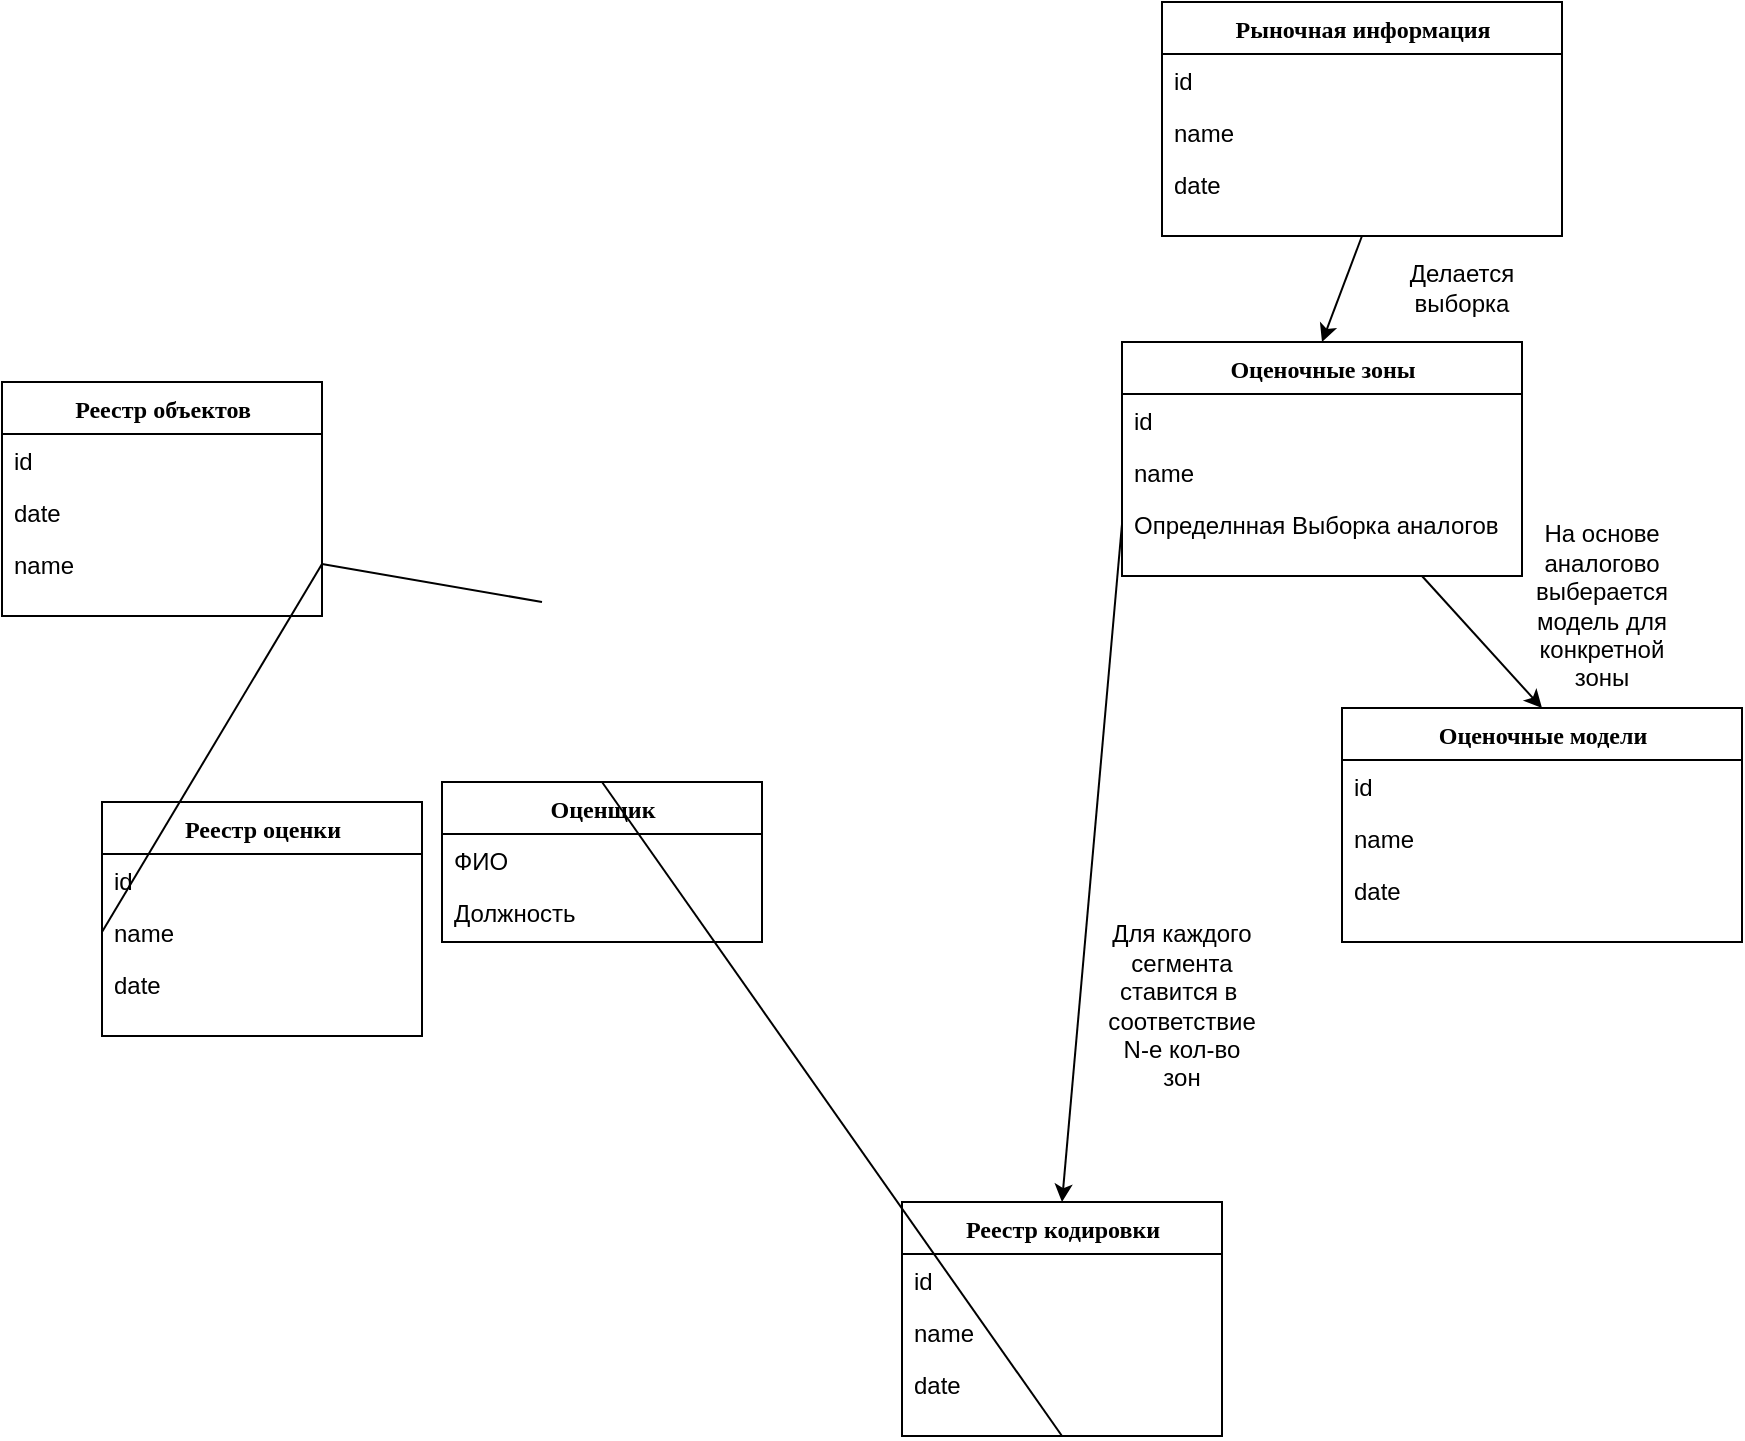 <mxfile version="20.3.0" type="device"><diagram name="Page-1" id="9f46799a-70d6-7492-0946-bef42562c5a5"><mxGraphModel dx="1102" dy="865" grid="1" gridSize="10" guides="1" tooltips="1" connect="1" arrows="1" fold="1" page="1" pageScale="1" pageWidth="1100" pageHeight="850" background="none" math="0" shadow="0"><root><mxCell id="0"/><mxCell id="1" parent="0"/><mxCell id="78961159f06e98e8-17" value="Реестр объектов" style="swimlane;html=1;fontStyle=1;align=center;verticalAlign=top;childLayout=stackLayout;horizontal=1;startSize=26;horizontalStack=0;resizeParent=1;resizeLast=0;collapsible=1;marginBottom=0;swimlaneFillColor=#ffffff;rounded=0;shadow=0;comic=0;labelBackgroundColor=none;strokeWidth=1;fillColor=none;fontFamily=Verdana;fontSize=12" parent="1" vertex="1"><mxGeometry x="40" y="240" width="160" height="117" as="geometry"/></mxCell><mxCell id="78961159f06e98e8-21" value="id" style="text;html=1;strokeColor=none;fillColor=none;align=left;verticalAlign=top;spacingLeft=4;spacingRight=4;whiteSpace=wrap;overflow=hidden;rotatable=0;points=[[0,0.5],[1,0.5]];portConstraint=eastwest;" parent="78961159f06e98e8-17" vertex="1"><mxGeometry y="26" width="160" height="26" as="geometry"/></mxCell><mxCell id="78961159f06e98e8-23" value="date" style="text;html=1;strokeColor=none;fillColor=none;align=left;verticalAlign=top;spacingLeft=4;spacingRight=4;whiteSpace=wrap;overflow=hidden;rotatable=0;points=[[0,0.5],[1,0.5]];portConstraint=eastwest;" parent="78961159f06e98e8-17" vertex="1"><mxGeometry y="52" width="160" height="26" as="geometry"/></mxCell><mxCell id="78961159f06e98e8-25" value="name" style="text;html=1;strokeColor=none;fillColor=none;align=left;verticalAlign=top;spacingLeft=4;spacingRight=4;whiteSpace=wrap;overflow=hidden;rotatable=0;points=[[0,0.5],[1,0.5]];portConstraint=eastwest;" parent="78961159f06e98e8-17" vertex="1"><mxGeometry y="78" width="160" height="26" as="geometry"/></mxCell><mxCell id="78961159f06e98e8-30" value="Реестр оценки" style="swimlane;html=1;fontStyle=1;align=center;verticalAlign=top;childLayout=stackLayout;horizontal=1;startSize=26;horizontalStack=0;resizeParent=1;resizeLast=0;collapsible=1;marginBottom=0;swimlaneFillColor=#ffffff;rounded=0;shadow=0;comic=0;labelBackgroundColor=none;strokeWidth=1;fillColor=none;fontFamily=Verdana;fontSize=12" parent="1" vertex="1"><mxGeometry x="90" y="450" width="160" height="117" as="geometry"/></mxCell><mxCell id="78961159f06e98e8-31" value="id" style="text;html=1;strokeColor=none;fillColor=none;align=left;verticalAlign=top;spacingLeft=4;spacingRight=4;whiteSpace=wrap;overflow=hidden;rotatable=0;points=[[0,0.5],[1,0.5]];portConstraint=eastwest;" parent="78961159f06e98e8-30" vertex="1"><mxGeometry y="26" width="160" height="26" as="geometry"/></mxCell><mxCell id="78961159f06e98e8-32" value="name" style="text;html=1;strokeColor=none;fillColor=none;align=left;verticalAlign=top;spacingLeft=4;spacingRight=4;whiteSpace=wrap;overflow=hidden;rotatable=0;points=[[0,0.5],[1,0.5]];portConstraint=eastwest;" parent="78961159f06e98e8-30" vertex="1"><mxGeometry y="52" width="160" height="26" as="geometry"/></mxCell><mxCell id="78961159f06e98e8-33" value="date" style="text;html=1;strokeColor=none;fillColor=none;align=left;verticalAlign=top;spacingLeft=4;spacingRight=4;whiteSpace=wrap;overflow=hidden;rotatable=0;points=[[0,0.5],[1,0.5]];portConstraint=eastwest;" parent="78961159f06e98e8-30" vertex="1"><mxGeometry y="78" width="160" height="26" as="geometry"/></mxCell><mxCell id="78961159f06e98e8-82" value="Оценщик" style="swimlane;html=1;fontStyle=1;align=center;verticalAlign=top;childLayout=stackLayout;horizontal=1;startSize=26;horizontalStack=0;resizeParent=1;resizeLast=0;collapsible=1;marginBottom=0;swimlaneFillColor=#ffffff;rounded=0;shadow=0;comic=0;labelBackgroundColor=none;strokeWidth=1;fillColor=none;fontFamily=Verdana;fontSize=12" parent="1" vertex="1"><mxGeometry x="260" y="440" width="160" height="80" as="geometry"/></mxCell><mxCell id="78961159f06e98e8-83" value="ФИО" style="text;html=1;strokeColor=none;fillColor=none;align=left;verticalAlign=top;spacingLeft=4;spacingRight=4;whiteSpace=wrap;overflow=hidden;rotatable=0;points=[[0,0.5],[1,0.5]];portConstraint=eastwest;" parent="78961159f06e98e8-82" vertex="1"><mxGeometry y="26" width="160" height="26" as="geometry"/></mxCell><mxCell id="T6PEM_iopgq1Vl4ZdYRE-13" value="Должность" style="text;html=1;strokeColor=none;fillColor=none;align=left;verticalAlign=top;spacingLeft=4;spacingRight=4;whiteSpace=wrap;overflow=hidden;rotatable=0;points=[[0,0.5],[1,0.5]];portConstraint=eastwest;" parent="78961159f06e98e8-82" vertex="1"><mxGeometry y="52" width="160" height="26" as="geometry"/></mxCell><mxCell id="hJ2rHz3HSCcXMMYG-XTl-8" value="" style="endArrow=none;html=1;rounded=0;exitX=1;exitY=0.5;exitDx=0;exitDy=0;entryX=0;entryY=0.5;entryDx=0;entryDy=0;" parent="1" source="78961159f06e98e8-25" target="78961159f06e98e8-32" edge="1"><mxGeometry width="50" height="50" relative="1" as="geometry"><mxPoint x="210" y="450" as="sourcePoint"/><mxPoint x="260" y="350" as="targetPoint"/></mxGeometry></mxCell><mxCell id="T6PEM_iopgq1Vl4ZdYRE-2" value="Реестр кодировки" style="swimlane;html=1;fontStyle=1;align=center;verticalAlign=top;childLayout=stackLayout;horizontal=1;startSize=26;horizontalStack=0;resizeParent=1;resizeLast=0;collapsible=1;marginBottom=0;swimlaneFillColor=#ffffff;rounded=0;shadow=0;comic=0;labelBackgroundColor=none;strokeWidth=1;fillColor=none;fontFamily=Verdana;fontSize=12" parent="1" vertex="1"><mxGeometry x="490" y="650" width="160" height="117" as="geometry"/></mxCell><mxCell id="T6PEM_iopgq1Vl4ZdYRE-3" value="id" style="text;html=1;strokeColor=none;fillColor=none;align=left;verticalAlign=top;spacingLeft=4;spacingRight=4;whiteSpace=wrap;overflow=hidden;rotatable=0;points=[[0,0.5],[1,0.5]];portConstraint=eastwest;" parent="T6PEM_iopgq1Vl4ZdYRE-2" vertex="1"><mxGeometry y="26" width="160" height="26" as="geometry"/></mxCell><mxCell id="T6PEM_iopgq1Vl4ZdYRE-4" value="name" style="text;html=1;strokeColor=none;fillColor=none;align=left;verticalAlign=top;spacingLeft=4;spacingRight=4;whiteSpace=wrap;overflow=hidden;rotatable=0;points=[[0,0.5],[1,0.5]];portConstraint=eastwest;" parent="T6PEM_iopgq1Vl4ZdYRE-2" vertex="1"><mxGeometry y="52" width="160" height="26" as="geometry"/></mxCell><mxCell id="T6PEM_iopgq1Vl4ZdYRE-5" value="date" style="text;html=1;strokeColor=none;fillColor=none;align=left;verticalAlign=top;spacingLeft=4;spacingRight=4;whiteSpace=wrap;overflow=hidden;rotatable=0;points=[[0,0.5],[1,0.5]];portConstraint=eastwest;" parent="T6PEM_iopgq1Vl4ZdYRE-2" vertex="1"><mxGeometry y="78" width="160" height="26" as="geometry"/></mxCell><mxCell id="T6PEM_iopgq1Vl4ZdYRE-11" value="" style="endArrow=none;html=1;rounded=0;exitX=1;exitY=0.5;exitDx=0;exitDy=0;" parent="1" source="78961159f06e98e8-25" edge="1"><mxGeometry width="50" height="50" relative="1" as="geometry"><mxPoint x="240" y="260" as="sourcePoint"/><mxPoint x="310" y="350" as="targetPoint"/></mxGeometry></mxCell><mxCell id="T6PEM_iopgq1Vl4ZdYRE-12" value="" style="endArrow=none;html=1;rounded=0;exitX=0.5;exitY=1;exitDx=0;exitDy=0;entryX=0.5;entryY=0;entryDx=0;entryDy=0;" parent="1" source="T6PEM_iopgq1Vl4ZdYRE-2" target="78961159f06e98e8-82" edge="1"><mxGeometry width="50" height="50" relative="1" as="geometry"><mxPoint x="610" y="260" as="sourcePoint"/><mxPoint x="660" y="500" as="targetPoint"/></mxGeometry></mxCell><mxCell id="mmKNuog3iigyrJ_gzfaL-1" value="Рыночная информация" style="swimlane;html=1;fontStyle=1;align=center;verticalAlign=top;childLayout=stackLayout;horizontal=1;startSize=26;horizontalStack=0;resizeParent=1;resizeLast=0;collapsible=1;marginBottom=0;swimlaneFillColor=#ffffff;rounded=0;shadow=0;comic=0;labelBackgroundColor=none;strokeWidth=1;fillColor=none;fontFamily=Verdana;fontSize=12" vertex="1" parent="1"><mxGeometry x="620" y="50" width="200" height="117" as="geometry"/></mxCell><mxCell id="mmKNuog3iigyrJ_gzfaL-2" value="id" style="text;html=1;strokeColor=none;fillColor=none;align=left;verticalAlign=top;spacingLeft=4;spacingRight=4;whiteSpace=wrap;overflow=hidden;rotatable=0;points=[[0,0.5],[1,0.5]];portConstraint=eastwest;" vertex="1" parent="mmKNuog3iigyrJ_gzfaL-1"><mxGeometry y="26" width="200" height="26" as="geometry"/></mxCell><mxCell id="mmKNuog3iigyrJ_gzfaL-3" value="name" style="text;html=1;strokeColor=none;fillColor=none;align=left;verticalAlign=top;spacingLeft=4;spacingRight=4;whiteSpace=wrap;overflow=hidden;rotatable=0;points=[[0,0.5],[1,0.5]];portConstraint=eastwest;" vertex="1" parent="mmKNuog3iigyrJ_gzfaL-1"><mxGeometry y="52" width="200" height="26" as="geometry"/></mxCell><mxCell id="mmKNuog3iigyrJ_gzfaL-4" value="date" style="text;html=1;strokeColor=none;fillColor=none;align=left;verticalAlign=top;spacingLeft=4;spacingRight=4;whiteSpace=wrap;overflow=hidden;rotatable=0;points=[[0,0.5],[1,0.5]];portConstraint=eastwest;" vertex="1" parent="mmKNuog3iigyrJ_gzfaL-1"><mxGeometry y="78" width="200" height="26" as="geometry"/></mxCell><mxCell id="mmKNuog3iigyrJ_gzfaL-7" value="Оценочные зоны" style="swimlane;html=1;fontStyle=1;align=center;verticalAlign=top;childLayout=stackLayout;horizontal=1;startSize=26;horizontalStack=0;resizeParent=1;resizeLast=0;collapsible=1;marginBottom=0;swimlaneFillColor=#ffffff;rounded=0;shadow=0;comic=0;labelBackgroundColor=none;strokeWidth=1;fillColor=none;fontFamily=Verdana;fontSize=12" vertex="1" parent="1"><mxGeometry x="600" y="220" width="200" height="117" as="geometry"/></mxCell><mxCell id="mmKNuog3iigyrJ_gzfaL-8" value="id" style="text;html=1;strokeColor=none;fillColor=none;align=left;verticalAlign=top;spacingLeft=4;spacingRight=4;whiteSpace=wrap;overflow=hidden;rotatable=0;points=[[0,0.5],[1,0.5]];portConstraint=eastwest;" vertex="1" parent="mmKNuog3iigyrJ_gzfaL-7"><mxGeometry y="26" width="200" height="26" as="geometry"/></mxCell><mxCell id="mmKNuog3iigyrJ_gzfaL-9" value="name" style="text;html=1;strokeColor=none;fillColor=none;align=left;verticalAlign=top;spacingLeft=4;spacingRight=4;whiteSpace=wrap;overflow=hidden;rotatable=0;points=[[0,0.5],[1,0.5]];portConstraint=eastwest;" vertex="1" parent="mmKNuog3iigyrJ_gzfaL-7"><mxGeometry y="52" width="200" height="26" as="geometry"/></mxCell><mxCell id="mmKNuog3iigyrJ_gzfaL-10" value="Определнная Выборка аналогов" style="text;html=1;strokeColor=none;fillColor=none;align=left;verticalAlign=top;spacingLeft=4;spacingRight=4;whiteSpace=wrap;overflow=hidden;rotatable=0;points=[[0,0.5],[1,0.5]];portConstraint=eastwest;" vertex="1" parent="mmKNuog3iigyrJ_gzfaL-7"><mxGeometry y="78" width="200" height="26" as="geometry"/></mxCell><mxCell id="mmKNuog3iigyrJ_gzfaL-11" value="Оценочные модели" style="swimlane;html=1;fontStyle=1;align=center;verticalAlign=top;childLayout=stackLayout;horizontal=1;startSize=26;horizontalStack=0;resizeParent=1;resizeLast=0;collapsible=1;marginBottom=0;swimlaneFillColor=#ffffff;rounded=0;shadow=0;comic=0;labelBackgroundColor=none;strokeWidth=1;fillColor=none;fontFamily=Verdana;fontSize=12" vertex="1" parent="1"><mxGeometry x="710" y="403" width="200" height="117" as="geometry"/></mxCell><mxCell id="mmKNuog3iigyrJ_gzfaL-12" value="id" style="text;html=1;strokeColor=none;fillColor=none;align=left;verticalAlign=top;spacingLeft=4;spacingRight=4;whiteSpace=wrap;overflow=hidden;rotatable=0;points=[[0,0.5],[1,0.5]];portConstraint=eastwest;" vertex="1" parent="mmKNuog3iigyrJ_gzfaL-11"><mxGeometry y="26" width="200" height="26" as="geometry"/></mxCell><mxCell id="mmKNuog3iigyrJ_gzfaL-13" value="name" style="text;html=1;strokeColor=none;fillColor=none;align=left;verticalAlign=top;spacingLeft=4;spacingRight=4;whiteSpace=wrap;overflow=hidden;rotatable=0;points=[[0,0.5],[1,0.5]];portConstraint=eastwest;" vertex="1" parent="mmKNuog3iigyrJ_gzfaL-11"><mxGeometry y="52" width="200" height="26" as="geometry"/></mxCell><mxCell id="mmKNuog3iigyrJ_gzfaL-14" value="date" style="text;html=1;strokeColor=none;fillColor=none;align=left;verticalAlign=top;spacingLeft=4;spacingRight=4;whiteSpace=wrap;overflow=hidden;rotatable=0;points=[[0,0.5],[1,0.5]];portConstraint=eastwest;" vertex="1" parent="mmKNuog3iigyrJ_gzfaL-11"><mxGeometry y="78" width="200" height="26" as="geometry"/></mxCell><mxCell id="mmKNuog3iigyrJ_gzfaL-15" value="" style="endArrow=classic;html=1;rounded=0;exitX=0.5;exitY=1;exitDx=0;exitDy=0;entryX=0.5;entryY=0;entryDx=0;entryDy=0;" edge="1" parent="1" source="mmKNuog3iigyrJ_gzfaL-1" target="mmKNuog3iigyrJ_gzfaL-7"><mxGeometry width="50" height="50" relative="1" as="geometry"><mxPoint x="780" y="280" as="sourcePoint"/><mxPoint x="830" y="230" as="targetPoint"/></mxGeometry></mxCell><mxCell id="mmKNuog3iigyrJ_gzfaL-18" value="" style="endArrow=classic;html=1;rounded=0;exitX=0.75;exitY=1;exitDx=0;exitDy=0;entryX=0.5;entryY=0;entryDx=0;entryDy=0;" edge="1" parent="1" source="mmKNuog3iigyrJ_gzfaL-7" target="mmKNuog3iigyrJ_gzfaL-11"><mxGeometry width="50" height="50" relative="1" as="geometry"><mxPoint x="760" y="410" as="sourcePoint"/><mxPoint x="810" y="360" as="targetPoint"/></mxGeometry></mxCell><mxCell id="mmKNuog3iigyrJ_gzfaL-19" value="Делается выборка" style="text;html=1;strokeColor=none;fillColor=none;align=center;verticalAlign=middle;whiteSpace=wrap;rounded=0;" vertex="1" parent="1"><mxGeometry x="740" y="178" width="60" height="30" as="geometry"/></mxCell><mxCell id="mmKNuog3iigyrJ_gzfaL-20" value="На основе аналогово выберается модель для конкретной зоны" style="text;html=1;strokeColor=none;fillColor=none;align=center;verticalAlign=middle;whiteSpace=wrap;rounded=0;" vertex="1" parent="1"><mxGeometry x="810" y="337" width="60" height="30" as="geometry"/></mxCell><mxCell id="mmKNuog3iigyrJ_gzfaL-22" value="" style="endArrow=classic;html=1;rounded=0;exitX=0;exitY=0.5;exitDx=0;exitDy=0;entryX=0.5;entryY=0;entryDx=0;entryDy=0;" edge="1" parent="1" source="mmKNuog3iigyrJ_gzfaL-10" target="T6PEM_iopgq1Vl4ZdYRE-2"><mxGeometry width="50" height="50" relative="1" as="geometry"><mxPoint x="630" y="630" as="sourcePoint"/><mxPoint x="680" y="580" as="targetPoint"/></mxGeometry></mxCell><mxCell id="mmKNuog3iigyrJ_gzfaL-23" value="Для каждого сегмента ставится в&amp;nbsp; соответствие N-е кол-во зон" style="text;html=1;strokeColor=none;fillColor=none;align=center;verticalAlign=middle;whiteSpace=wrap;rounded=0;" vertex="1" parent="1"><mxGeometry x="600" y="537" width="60" height="30" as="geometry"/></mxCell></root></mxGraphModel></diagram></mxfile>